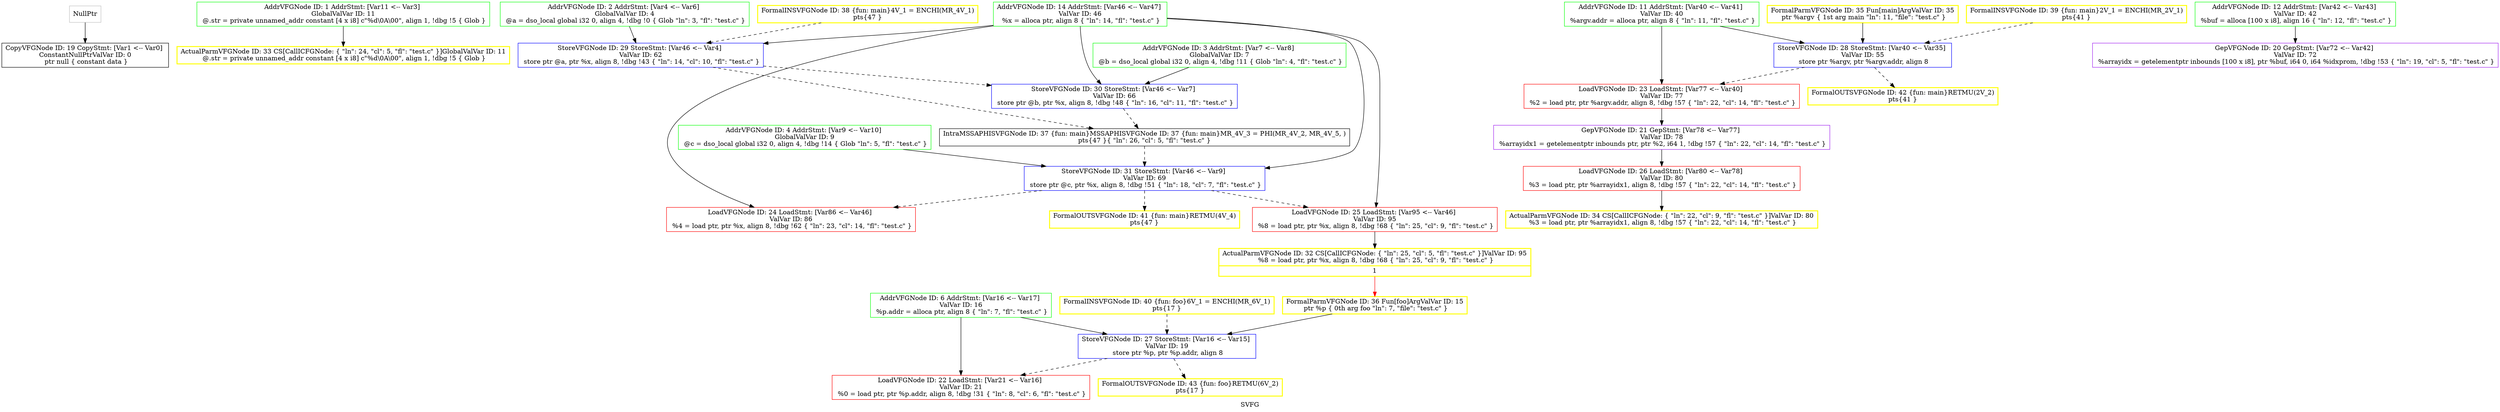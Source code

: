 digraph "SVFG" {
	label="SVFG";

	Node0x55b95d8db7a0 [shape=record,color=grey,label="{NullPtr}"];
	Node0x55b95d8db7a0 -> Node0x55b95d9310c0[style=solid];
	Node0x55b95d8db9d0 [shape=record,color=green,label="{AddrVFGNode ID: 1 AddrStmt: [Var11 \<-- Var3]  \nGlobalValVar ID: 11\n @.str = private unnamed_addr constant [4 x i8] c\"%d\\0A\\00\", align 1, !dbg !5 \{ Glob  \}}"];
	Node0x55b95d8db9d0 -> Node0x55b95d8f6160[style=solid];
	Node0x55b95d92f500 [shape=record,color=green,label="{AddrVFGNode ID: 2 AddrStmt: [Var4 \<-- Var6]  \nGlobalValVar ID: 4\n @a = dso_local global i32 0, align 4, !dbg !0 \{ Glob \"ln\": 3, \"fl\": \"test.c\" \}}"];
	Node0x55b95d92f500 -> Node0x55b95d8ef010[style=solid];
	Node0x55b95d92f670 [shape=record,color=green,label="{AddrVFGNode ID: 3 AddrStmt: [Var7 \<-- Var8]  \nGlobalValVar ID: 7\n @b = dso_local global i32 0, align 4, !dbg !11 \{ Glob \"ln\": 4, \"fl\": \"test.c\" \}}"];
	Node0x55b95d92f670 -> Node0x55b95d8ef140[style=solid];
	Node0x55b95d92f800 [shape=record,color=green,label="{AddrVFGNode ID: 4 AddrStmt: [Var9 \<-- Var10]  \nGlobalValVar ID: 9\n @c = dso_local global i32 0, align 4, !dbg !14 \{ Glob \"ln\": 5, \"fl\": \"test.c\" \}}"];
	Node0x55b95d92f800 -> Node0x55b95d8ef480[style=solid];
	Node0x55b95d92fb20 [shape=record,color=green,label="{AddrVFGNode ID: 6 AddrStmt: [Var16 \<-- Var17]  \nValVar ID: 16\n   %p.addr = alloca ptr, align 8 \{ \"ln\": 7, \"fl\": \"test.c\" \}}"];
	Node0x55b95d92fb20 -> Node0x55b95d931570[style=solid];
	Node0x55b95d92fb20 -> Node0x55b95d931d40[style=solid];
	Node0x55b95d930440 [shape=record,color=green,label="{AddrVFGNode ID: 11 AddrStmt: [Var40 \<-- Var41]  \nValVar ID: 40\n   %argv.addr = alloca ptr, align 8 \{ \"ln\": 11, \"fl\": \"test.c\" \}}"];
	Node0x55b95d930440 -> Node0x55b95d931700[style=solid];
	Node0x55b95d930440 -> Node0x55b95d931ea0[style=solid];
	Node0x55b95d9305d0 [shape=record,color=green,label="{AddrVFGNode ID: 12 AddrStmt: [Var42 \<-- Var43]  \nValVar ID: 42\n   %buf = alloca [100 x i8], align 16 \{ \"ln\": 12, \"fl\": \"test.c\" \}}"];
	Node0x55b95d9305d0 -> Node0x55b95d931250[style=solid];
	Node0x55b95d9308f0 [shape=record,color=green,label="{AddrVFGNode ID: 14 AddrStmt: [Var46 \<-- Var47]  \nValVar ID: 46\n   %x = alloca ptr, align 8 \{ \"ln\": 14, \"fl\": \"test.c\" \}}"];
	Node0x55b95d9308f0 -> Node0x55b95d931890[style=solid];
	Node0x55b95d9308f0 -> Node0x55b95d931a20[style=solid];
	Node0x55b95d9308f0 -> Node0x55b95d8ef010[style=solid];
	Node0x55b95d9308f0 -> Node0x55b95d8ef140[style=solid];
	Node0x55b95d9308f0 -> Node0x55b95d8ef480[style=solid];
	Node0x55b95d9310c0 [shape=record,color=black,label="{CopyVFGNode ID: 19 CopyStmt: [Var1 \<-- Var0]  \nConstantNullPtrValVar ID: 0\n ptr null \{ constant data \}}"];
	Node0x55b95d931250 [shape=record,color=purple,label="{GepVFGNode ID: 20 GepStmt: [Var72 \<-- Var42]  \nValVar ID: 72\n   %arrayidx = getelementptr inbounds [100 x i8], ptr %buf, i64 0, i64 %idxprom, !dbg !53 \{ \"ln\": 19, \"cl\": 5, \"fl\": \"test.c\" \}}"];
	Node0x55b95d9313e0 [shape=record,color=purple,label="{GepVFGNode ID: 21 GepStmt: [Var78 \<-- Var77]  \nValVar ID: 78\n   %arrayidx1 = getelementptr inbounds ptr, ptr %2, i64 1, !dbg !57 \{ \"ln\": 22, \"cl\": 14, \"fl\": \"test.c\" \}}"];
	Node0x55b95d9313e0 -> Node0x55b95d931bb0[style=solid];
	Node0x55b95d931570 [shape=record,color=red,label="{LoadVFGNode ID: 22 LoadStmt: [Var21 \<-- Var16]  \nValVar ID: 21\n   %0 = load ptr, ptr %p.addr, align 8, !dbg !31 \{ \"ln\": 8, \"cl\": 6, \"fl\": \"test.c\" \}}"];
	Node0x55b95d931700 [shape=record,color=red,label="{LoadVFGNode ID: 23 LoadStmt: [Var77 \<-- Var40]  \nValVar ID: 77\n   %2 = load ptr, ptr %argv.addr, align 8, !dbg !57 \{ \"ln\": 22, \"cl\": 14, \"fl\": \"test.c\" \}}"];
	Node0x55b95d931700 -> Node0x55b95d9313e0[style=solid];
	Node0x55b95d931890 [shape=record,color=red,label="{LoadVFGNode ID: 24 LoadStmt: [Var86 \<-- Var46]  \nValVar ID: 86\n   %4 = load ptr, ptr %x, align 8, !dbg !62 \{ \"ln\": 23, \"cl\": 14, \"fl\": \"test.c\" \}}"];
	Node0x55b95d931a20 [shape=record,color=red,label="{LoadVFGNode ID: 25 LoadStmt: [Var95 \<-- Var46]  \nValVar ID: 95\n   %8 = load ptr, ptr %x, align 8, !dbg !68 \{ \"ln\": 25, \"cl\": 9, \"fl\": \"test.c\" \}}"];
	Node0x55b95d931a20 -> Node0x55b95d92f370[style=solid];
	Node0x55b95d931bb0 [shape=record,color=red,label="{LoadVFGNode ID: 26 LoadStmt: [Var80 \<-- Var78]  \nValVar ID: 80\n   %3 = load ptr, ptr %arrayidx1, align 8, !dbg !57 \{ \"ln\": 22, \"cl\": 14, \"fl\": \"test.c\" \}}"];
	Node0x55b95d931bb0 -> Node0x55b95d8f6040[style=solid];
	Node0x55b95d931d40 [shape=record,color=blue,label="{StoreVFGNode ID: 27 StoreStmt: [Var16 \<-- Var15]  \nValVar ID: 19\n   store ptr %p, ptr %p.addr, align 8 }"];
	Node0x55b95d931d40 -> Node0x55b95d931570[style=dashed];
	Node0x55b95d931d40 -> Node0x55b95d8ba980[style=dashed];
	Node0x55b95d931ea0 [shape=record,color=blue,label="{StoreVFGNode ID: 28 StoreStmt: [Var40 \<-- Var35]  \nValVar ID: 55\n   store ptr %argv, ptr %argv.addr, align 8 }"];
	Node0x55b95d931ea0 -> Node0x55b95d931700[style=dashed];
	Node0x55b95d931ea0 -> Node0x55b95d8b6e80[style=dashed];
	Node0x55b95d8ef010 [shape=record,color=blue,label="{StoreVFGNode ID: 29 StoreStmt: [Var46 \<-- Var4]  \nValVar ID: 62\n   store ptr @a, ptr %x, align 8, !dbg !43 \{ \"ln\": 14, \"cl\": 10, \"fl\": \"test.c\" \}}"];
	Node0x55b95d8ef010 -> Node0x55b95d8ef140[style=dashed];
	Node0x55b95d8ef010 -> Node0x55b95d8f0e40[style=dashed];
	Node0x55b95d8ef140 [shape=record,color=blue,label="{StoreVFGNode ID: 30 StoreStmt: [Var46 \<-- Var7]  \nValVar ID: 66\n   store ptr @b, ptr %x, align 8, !dbg !48 \{ \"ln\": 16, \"cl\": 11, \"fl\": \"test.c\" \}}"];
	Node0x55b95d8ef140 -> Node0x55b95d8f0e40[style=dashed];
	Node0x55b95d8ef480 [shape=record,color=blue,label="{StoreVFGNode ID: 31 StoreStmt: [Var46 \<-- Var9]  \nValVar ID: 69\n   store ptr @c, ptr %x, align 8, !dbg !51 \{ \"ln\": 18, \"cl\": 7, \"fl\": \"test.c\" \}}"];
	Node0x55b95d8ef480 -> Node0x55b95d931890[style=dashed];
	Node0x55b95d8ef480 -> Node0x55b95d931a20[style=dashed];
	Node0x55b95d8ef480 -> Node0x55b95d8b6110[style=dashed];
	Node0x55b95d92f370 [shape=record,color=yellow,penwidth=2,label="{ActualParmVFGNode ID: 32 CS[CallICFGNode: \{ \"ln\": 25, \"cl\": 5, \"fl\": \"test.c\" \}]ValVar ID: 95\n   %8 = load ptr, ptr %x, align 8, !dbg !68 \{ \"ln\": 25, \"cl\": 9, \"fl\": \"test.c\" \}|{<s0>1}}"];
	Node0x55b95d92f370:s0 -> Node0x55b95d8ef8f0[style=solid,color=red];
	Node0x55b95d8f6160 [shape=record,color=yellow,penwidth=2,label="{ActualParmVFGNode ID: 33 CS[CallICFGNode: \{ \"ln\": 24, \"cl\": 5, \"fl\": \"test.c\" \}]GlobalValVar ID: 11\n @.str = private unnamed_addr constant [4 x i8] c\"%d\\0A\\00\", align 1, !dbg !5 \{ Glob  \}}"];
	Node0x55b95d8f6040 [shape=record,color=yellow,penwidth=2,label="{ActualParmVFGNode ID: 34 CS[CallICFGNode: \{ \"ln\": 22, \"cl\": 9, \"fl\": \"test.c\" \}]ValVar ID: 80\n   %3 = load ptr, ptr %arrayidx1, align 8, !dbg !57 \{ \"ln\": 22, \"cl\": 14, \"fl\": \"test.c\" \}}"];
	Node0x55b95d919d20 [shape=record,color=yellow,penwidth=2,label="{FormalParmVFGNode ID: 35 Fun[main]ArgValVar ID: 35\n ptr %argv \{ 1st arg main \"ln\": 11, \"file\": \"test.c\" \}}"];
	Node0x55b95d919d20 -> Node0x55b95d931ea0[style=solid];
	Node0x55b95d8ef8f0 [shape=record,color=yellow,penwidth=2,label="{FormalParmVFGNode ID: 36 Fun[foo]ArgValVar ID: 15\n ptr %p \{ 0th arg foo \"ln\": 7, \"file\": \"test.c\" \}}"];
	Node0x55b95d8ef8f0 -> Node0x55b95d931d40[style=solid];
	Node0x55b95d8f0e40 [shape=record,color=black,label="{IntraMSSAPHISVFGNode ID: 37 \{fun: main\}MSSAPHISVFGNode ID: 37 \{fun: main\}MR_4V_3 = PHI(MR_4V_2, MR_4V_5, )\npts\{47 \}\{ \"ln\": 26, \"cl\": 5, \"fl\": \"test.c\" \}}"];
	Node0x55b95d8f0e40 -> Node0x55b95d8ef480[style=dashed];
	Node0x55b95d8b0990 [shape=record,color=yellow,penwidth=2,label="{FormalINSVFGNode ID: 38 \{fun: main\}4V_1 = ENCHI(MR_4V_1)\npts\{47 \}\n}"];
	Node0x55b95d8b0990 -> Node0x55b95d8ef010[style=dashed];
	Node0x55b95d8b1550 [shape=record,color=yellow,penwidth=2,label="{FormalINSVFGNode ID: 39 \{fun: main\}2V_1 = ENCHI(MR_2V_1)\npts\{41 \}\n}"];
	Node0x55b95d8b1550 -> Node0x55b95d931ea0[style=dashed];
	Node0x55b95d8b3720 [shape=record,color=yellow,penwidth=2,label="{FormalINSVFGNode ID: 40 \{fun: foo\}6V_1 = ENCHI(MR_6V_1)\npts\{17 \}\n}"];
	Node0x55b95d8b3720 -> Node0x55b95d931d40[style=dashed];
	Node0x55b95d8b6110 [shape=record,color=yellow,penwidth=2,label="{FormalOUTSVFGNode ID: 41 \{fun: main\}RETMU(4V_4)\npts\{47 \}\n}"];
	Node0x55b95d8b6e80 [shape=record,color=yellow,penwidth=2,label="{FormalOUTSVFGNode ID: 42 \{fun: main\}RETMU(2V_2)\npts\{41 \}\n}"];
	Node0x55b95d8ba980 [shape=record,color=yellow,penwidth=2,label="{FormalOUTSVFGNode ID: 43 \{fun: foo\}RETMU(6V_2)\npts\{17 \}\n}"];
}
